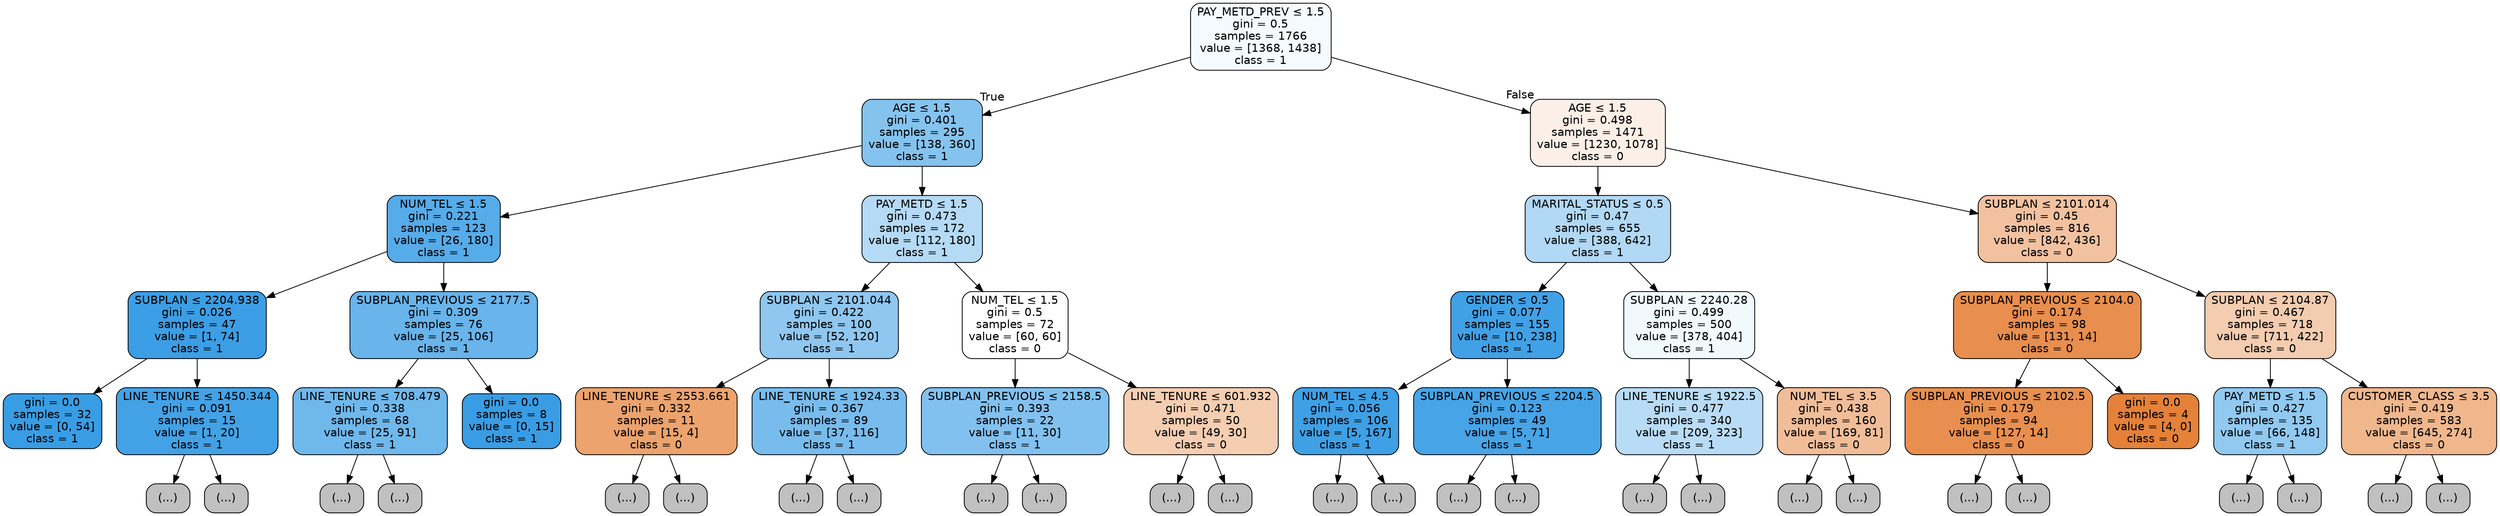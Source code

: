 digraph Tree {
node [shape=box, style="filled, rounded", color="black", fontname=helvetica] ;
edge [fontname=helvetica] ;
0 [label=<PAY_METD_PREV &le; 1.5<br/>gini = 0.5<br/>samples = 1766<br/>value = [1368, 1438]<br/>class = 1>, fillcolor="#f5fafe"] ;
1 [label=<AGE &le; 1.5<br/>gini = 0.401<br/>samples = 295<br/>value = [138, 360]<br/>class = 1>, fillcolor="#85c3ef"] ;
0 -> 1 [labeldistance=2.5, labelangle=45, headlabel="True"] ;
2 [label=<NUM_TEL &le; 1.5<br/>gini = 0.221<br/>samples = 123<br/>value = [26, 180]<br/>class = 1>, fillcolor="#56abe9"] ;
1 -> 2 ;
3 [label=<SUBPLAN &le; 2204.938<br/>gini = 0.026<br/>samples = 47<br/>value = [1, 74]<br/>class = 1>, fillcolor="#3c9ee5"] ;
2 -> 3 ;
4 [label=<gini = 0.0<br/>samples = 32<br/>value = [0, 54]<br/>class = 1>, fillcolor="#399de5"] ;
3 -> 4 ;
5 [label=<LINE_TENURE &le; 1450.344<br/>gini = 0.091<br/>samples = 15<br/>value = [1, 20]<br/>class = 1>, fillcolor="#43a2e6"] ;
3 -> 5 ;
6 [label="(...)", fillcolor="#C0C0C0"] ;
5 -> 6 ;
7 [label="(...)", fillcolor="#C0C0C0"] ;
5 -> 7 ;
10 [label=<SUBPLAN_PREVIOUS &le; 2177.5<br/>gini = 0.309<br/>samples = 76<br/>value = [25, 106]<br/>class = 1>, fillcolor="#68b4eb"] ;
2 -> 10 ;
11 [label=<LINE_TENURE &le; 708.479<br/>gini = 0.338<br/>samples = 68<br/>value = [25, 91]<br/>class = 1>, fillcolor="#6fb8ec"] ;
10 -> 11 ;
12 [label="(...)", fillcolor="#C0C0C0"] ;
11 -> 12 ;
13 [label="(...)", fillcolor="#C0C0C0"] ;
11 -> 13 ;
44 [label=<gini = 0.0<br/>samples = 8<br/>value = [0, 15]<br/>class = 1>, fillcolor="#399de5"] ;
10 -> 44 ;
45 [label=<PAY_METD &le; 1.5<br/>gini = 0.473<br/>samples = 172<br/>value = [112, 180]<br/>class = 1>, fillcolor="#b4daf5"] ;
1 -> 45 ;
46 [label=<SUBPLAN &le; 2101.044<br/>gini = 0.422<br/>samples = 100<br/>value = [52, 120]<br/>class = 1>, fillcolor="#8fc7f0"] ;
45 -> 46 ;
47 [label=<LINE_TENURE &le; 2553.661<br/>gini = 0.332<br/>samples = 11<br/>value = [15, 4]<br/>class = 0>, fillcolor="#eca36e"] ;
46 -> 47 ;
48 [label="(...)", fillcolor="#C0C0C0"] ;
47 -> 48 ;
49 [label="(...)", fillcolor="#C0C0C0"] ;
47 -> 49 ;
52 [label=<LINE_TENURE &le; 1924.33<br/>gini = 0.367<br/>samples = 89<br/>value = [37, 116]<br/>class = 1>, fillcolor="#78bced"] ;
46 -> 52 ;
53 [label="(...)", fillcolor="#C0C0C0"] ;
52 -> 53 ;
84 [label="(...)", fillcolor="#C0C0C0"] ;
52 -> 84 ;
97 [label=<NUM_TEL &le; 1.5<br/>gini = 0.5<br/>samples = 72<br/>value = [60, 60]<br/>class = 0>, fillcolor="#ffffff"] ;
45 -> 97 ;
98 [label=<SUBPLAN_PREVIOUS &le; 2158.5<br/>gini = 0.393<br/>samples = 22<br/>value = [11, 30]<br/>class = 1>, fillcolor="#82c1ef"] ;
97 -> 98 ;
99 [label="(...)", fillcolor="#C0C0C0"] ;
98 -> 99 ;
116 [label="(...)", fillcolor="#C0C0C0"] ;
98 -> 116 ;
117 [label=<LINE_TENURE &le; 601.932<br/>gini = 0.471<br/>samples = 50<br/>value = [49, 30]<br/>class = 0>, fillcolor="#f5ceb2"] ;
97 -> 117 ;
118 [label="(...)", fillcolor="#C0C0C0"] ;
117 -> 118 ;
121 [label="(...)", fillcolor="#C0C0C0"] ;
117 -> 121 ;
156 [label=<AGE &le; 1.5<br/>gini = 0.498<br/>samples = 1471<br/>value = [1230, 1078]<br/>class = 0>, fillcolor="#fcefe7"] ;
0 -> 156 [labeldistance=2.5, labelangle=-45, headlabel="False"] ;
157 [label=<MARITAL_STATUS &le; 0.5<br/>gini = 0.47<br/>samples = 655<br/>value = [388, 642]<br/>class = 1>, fillcolor="#b1d8f5"] ;
156 -> 157 ;
158 [label=<GENDER &le; 0.5<br/>gini = 0.077<br/>samples = 155<br/>value = [10, 238]<br/>class = 1>, fillcolor="#41a1e6"] ;
157 -> 158 ;
159 [label=<NUM_TEL &le; 4.5<br/>gini = 0.056<br/>samples = 106<br/>value = [5, 167]<br/>class = 1>, fillcolor="#3fa0e6"] ;
158 -> 159 ;
160 [label="(...)", fillcolor="#C0C0C0"] ;
159 -> 160 ;
169 [label="(...)", fillcolor="#C0C0C0"] ;
159 -> 169 ;
170 [label=<SUBPLAN_PREVIOUS &le; 2204.5<br/>gini = 0.123<br/>samples = 49<br/>value = [5, 71]<br/>class = 1>, fillcolor="#47a4e7"] ;
158 -> 170 ;
171 [label="(...)", fillcolor="#C0C0C0"] ;
170 -> 171 ;
184 [label="(...)", fillcolor="#C0C0C0"] ;
170 -> 184 ;
189 [label=<SUBPLAN &le; 2240.28<br/>gini = 0.499<br/>samples = 500<br/>value = [378, 404]<br/>class = 1>, fillcolor="#f2f9fd"] ;
157 -> 189 ;
190 [label=<LINE_TENURE &le; 1922.5<br/>gini = 0.477<br/>samples = 340<br/>value = [209, 323]<br/>class = 1>, fillcolor="#b9dcf6"] ;
189 -> 190 ;
191 [label="(...)", fillcolor="#C0C0C0"] ;
190 -> 191 ;
340 [label="(...)", fillcolor="#C0C0C0"] ;
190 -> 340 ;
411 [label=<NUM_TEL &le; 3.5<br/>gini = 0.438<br/>samples = 160<br/>value = [169, 81]<br/>class = 0>, fillcolor="#f1bd98"] ;
189 -> 411 ;
412 [label="(...)", fillcolor="#C0C0C0"] ;
411 -> 412 ;
481 [label="(...)", fillcolor="#C0C0C0"] ;
411 -> 481 ;
502 [label=<SUBPLAN &le; 2101.014<br/>gini = 0.45<br/>samples = 816<br/>value = [842, 436]<br/>class = 0>, fillcolor="#f2c2a0"] ;
156 -> 502 ;
503 [label=<SUBPLAN_PREVIOUS &le; 2104.0<br/>gini = 0.174<br/>samples = 98<br/>value = [131, 14]<br/>class = 0>, fillcolor="#e88e4e"] ;
502 -> 503 ;
504 [label=<SUBPLAN_PREVIOUS &le; 2102.5<br/>gini = 0.179<br/>samples = 94<br/>value = [127, 14]<br/>class = 0>, fillcolor="#e88f4f"] ;
503 -> 504 ;
505 [label="(...)", fillcolor="#C0C0C0"] ;
504 -> 505 ;
562 [label="(...)", fillcolor="#C0C0C0"] ;
504 -> 562 ;
565 [label=<gini = 0.0<br/>samples = 4<br/>value = [4, 0]<br/>class = 0>, fillcolor="#e58139"] ;
503 -> 565 ;
566 [label=<SUBPLAN &le; 2104.87<br/>gini = 0.467<br/>samples = 718<br/>value = [711, 422]<br/>class = 0>, fillcolor="#f4ccaf"] ;
502 -> 566 ;
567 [label=<PAY_METD &le; 1.5<br/>gini = 0.427<br/>samples = 135<br/>value = [66, 148]<br/>class = 1>, fillcolor="#91c9f1"] ;
566 -> 567 ;
568 [label="(...)", fillcolor="#C0C0C0"] ;
567 -> 568 ;
587 [label="(...)", fillcolor="#C0C0C0"] ;
567 -> 587 ;
664 [label=<CUSTOMER_CLASS &le; 3.5<br/>gini = 0.419<br/>samples = 583<br/>value = [645, 274]<br/>class = 0>, fillcolor="#f0b78d"] ;
566 -> 664 ;
665 [label="(...)", fillcolor="#C0C0C0"] ;
664 -> 665 ;
858 [label="(...)", fillcolor="#C0C0C0"] ;
664 -> 858 ;
}